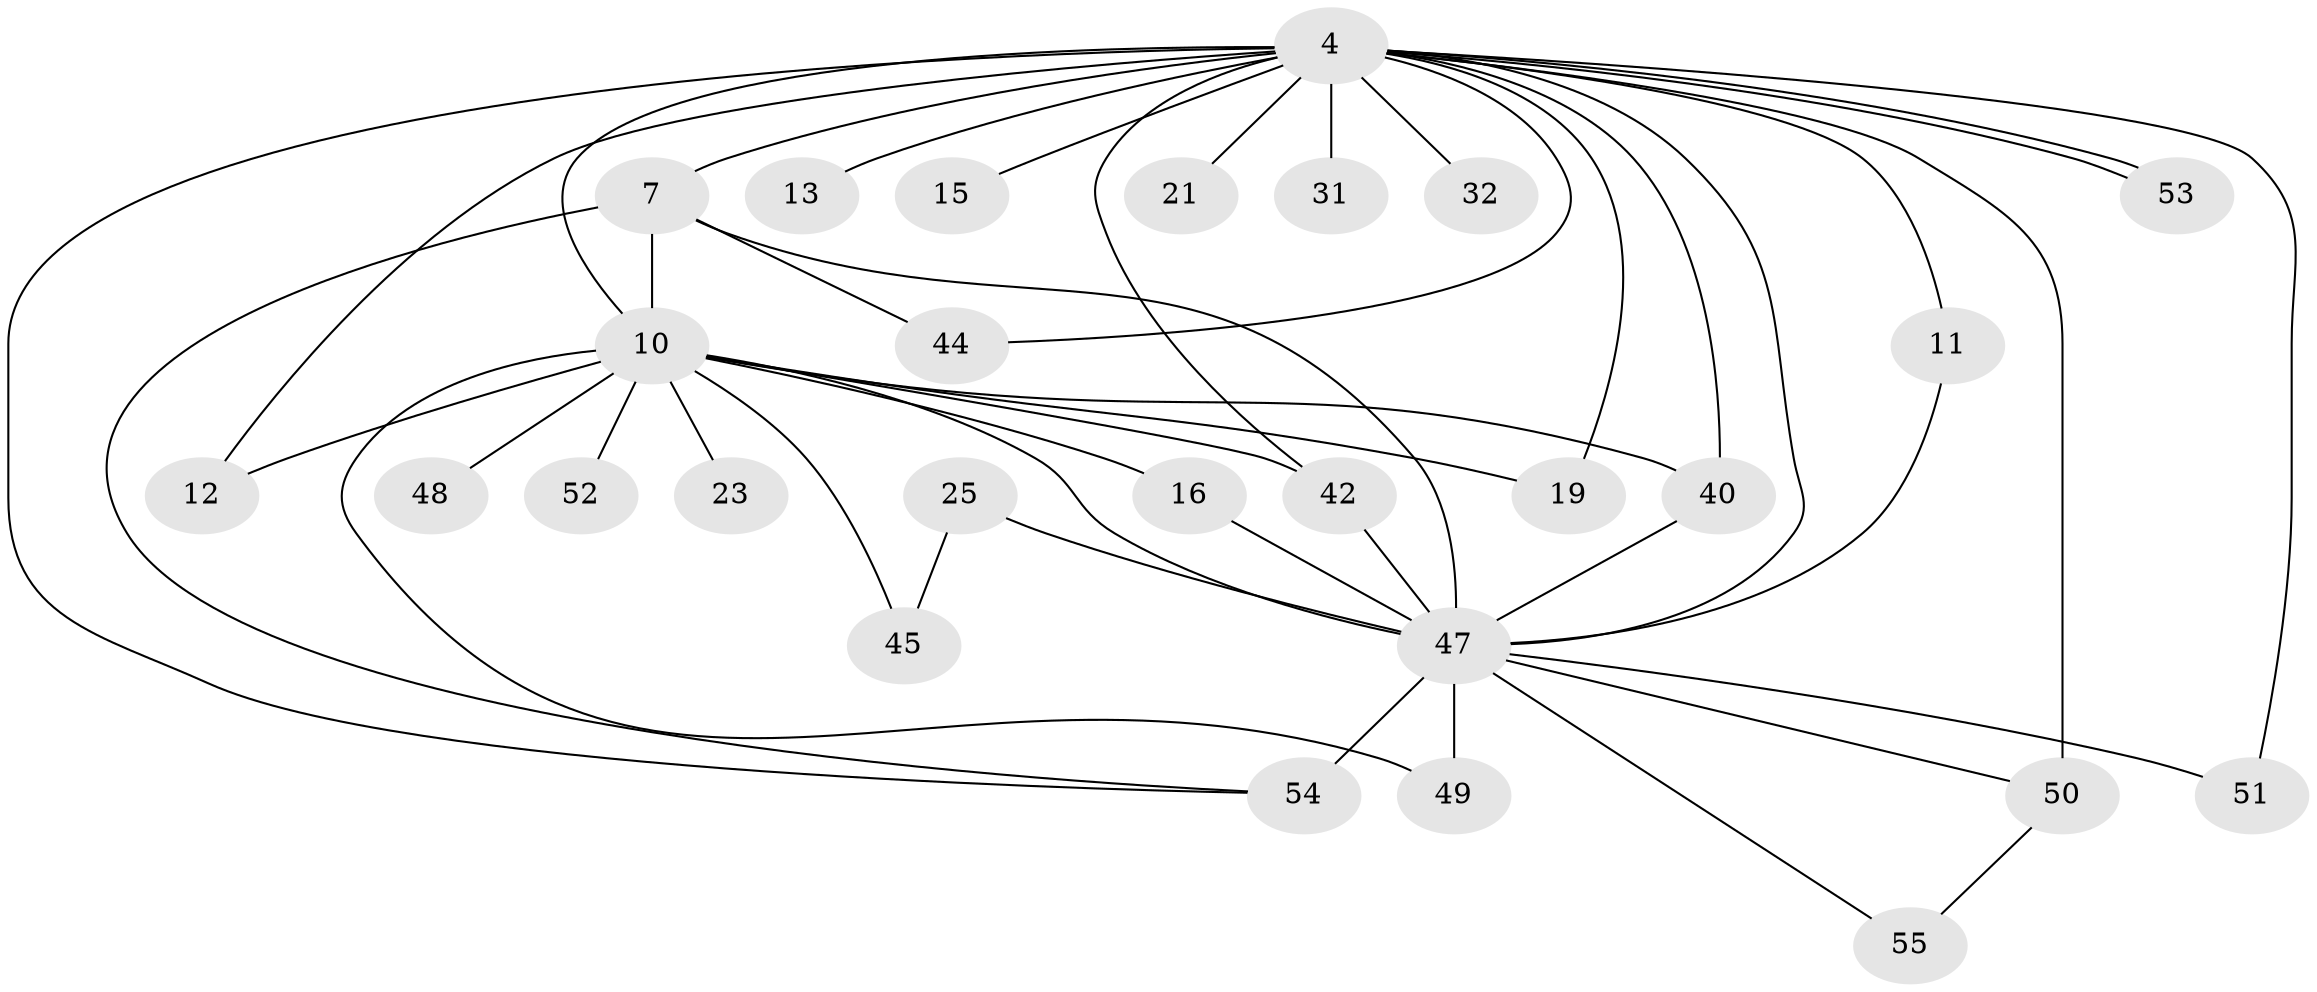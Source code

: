 // original degree distribution, {10: 0.01818181818181818, 16: 0.01818181818181818, 23: 0.01818181818181818, 17: 0.05454545454545454, 15: 0.01818181818181818, 11: 0.01818181818181818, 18: 0.01818181818181818, 12: 0.01818181818181818, 2: 0.5636363636363636, 5: 0.05454545454545454, 4: 0.07272727272727272, 3: 0.12727272727272726}
// Generated by graph-tools (version 1.1) at 2025/46/03/04/25 21:46:21]
// undirected, 27 vertices, 46 edges
graph export_dot {
graph [start="1"]
  node [color=gray90,style=filled];
  4 [super="+2+3"];
  7 [super="+1"];
  10 [super="+6"];
  11;
  12;
  13;
  15;
  16;
  19;
  21;
  23;
  25 [super="+20"];
  31;
  32;
  40 [super="+39+30"];
  42 [super="+28+24+26"];
  44 [super="+29+38"];
  45;
  47 [super="+35+9"];
  48;
  49;
  50 [super="+22+41+46"];
  51 [super="+17+33"];
  52;
  53;
  54 [super="+37+36"];
  55;
  4 -- 7 [weight=6];
  4 -- 10 [weight=9];
  4 -- 13 [weight=2];
  4 -- 15 [weight=2];
  4 -- 19;
  4 -- 50 [weight=5];
  4 -- 53;
  4 -- 53;
  4 -- 32 [weight=2];
  4 -- 21 [weight=2];
  4 -- 31 [weight=2];
  4 -- 11;
  4 -- 12;
  4 -- 44 [weight=3];
  4 -- 51 [weight=2];
  4 -- 54;
  4 -- 42;
  4 -- 47 [weight=7];
  4 -- 40;
  7 -- 10 [weight=6];
  7 -- 44;
  7 -- 54;
  7 -- 47 [weight=5];
  10 -- 40 [weight=2];
  10 -- 48 [weight=2];
  10 -- 49;
  10 -- 12;
  10 -- 16;
  10 -- 19;
  10 -- 23 [weight=2];
  10 -- 42 [weight=3];
  10 -- 45;
  10 -- 47 [weight=7];
  10 -- 52 [weight=2];
  11 -- 47;
  16 -- 47;
  25 -- 45;
  25 -- 47 [weight=4];
  40 -- 47;
  42 -- 47;
  47 -- 49;
  47 -- 50 [weight=2];
  47 -- 51 [weight=2];
  47 -- 54 [weight=3];
  47 -- 55;
  50 -- 55;
}
